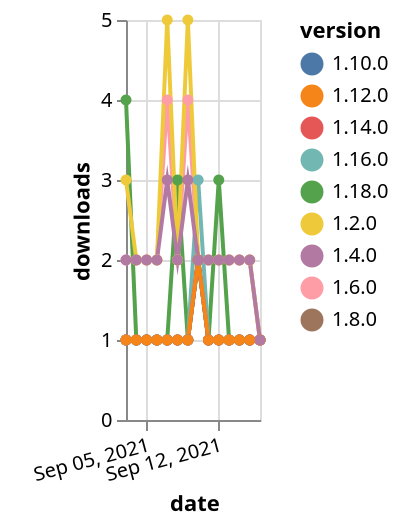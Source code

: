 {"$schema": "https://vega.github.io/schema/vega-lite/v5.json", "description": "A simple bar chart with embedded data.", "data": {"values": [{"date": "2021-09-03", "total": 2478, "delta": 2, "version": "1.6.0"}, {"date": "2021-09-04", "total": 2480, "delta": 2, "version": "1.6.0"}, {"date": "2021-09-05", "total": 2482, "delta": 2, "version": "1.6.0"}, {"date": "2021-09-06", "total": 2484, "delta": 2, "version": "1.6.0"}, {"date": "2021-09-07", "total": 2488, "delta": 4, "version": "1.6.0"}, {"date": "2021-09-08", "total": 2490, "delta": 2, "version": "1.6.0"}, {"date": "2021-09-09", "total": 2494, "delta": 4, "version": "1.6.0"}, {"date": "2021-09-10", "total": 2496, "delta": 2, "version": "1.6.0"}, {"date": "2021-09-11", "total": 2498, "delta": 2, "version": "1.6.0"}, {"date": "2021-09-12", "total": 2500, "delta": 2, "version": "1.6.0"}, {"date": "2021-09-13", "total": 2502, "delta": 2, "version": "1.6.0"}, {"date": "2021-09-14", "total": 2504, "delta": 2, "version": "1.6.0"}, {"date": "2021-09-15", "total": 2506, "delta": 2, "version": "1.6.0"}, {"date": "2021-09-16", "total": 2507, "delta": 1, "version": "1.6.0"}, {"date": "2021-09-03", "total": 134, "delta": 4, "version": "1.18.0"}, {"date": "2021-09-04", "total": 135, "delta": 1, "version": "1.18.0"}, {"date": "2021-09-05", "total": 136, "delta": 1, "version": "1.18.0"}, {"date": "2021-09-06", "total": 137, "delta": 1, "version": "1.18.0"}, {"date": "2021-09-07", "total": 138, "delta": 1, "version": "1.18.0"}, {"date": "2021-09-08", "total": 141, "delta": 3, "version": "1.18.0"}, {"date": "2021-09-09", "total": 142, "delta": 1, "version": "1.18.0"}, {"date": "2021-09-10", "total": 144, "delta": 2, "version": "1.18.0"}, {"date": "2021-09-11", "total": 145, "delta": 1, "version": "1.18.0"}, {"date": "2021-09-12", "total": 148, "delta": 3, "version": "1.18.0"}, {"date": "2021-09-13", "total": 149, "delta": 1, "version": "1.18.0"}, {"date": "2021-09-14", "total": 150, "delta": 1, "version": "1.18.0"}, {"date": "2021-09-15", "total": 151, "delta": 1, "version": "1.18.0"}, {"date": "2021-09-16", "total": 152, "delta": 1, "version": "1.18.0"}, {"date": "2021-09-03", "total": 253, "delta": 1, "version": "1.8.0"}, {"date": "2021-09-04", "total": 254, "delta": 1, "version": "1.8.0"}, {"date": "2021-09-05", "total": 255, "delta": 1, "version": "1.8.0"}, {"date": "2021-09-06", "total": 256, "delta": 1, "version": "1.8.0"}, {"date": "2021-09-07", "total": 257, "delta": 1, "version": "1.8.0"}, {"date": "2021-09-08", "total": 258, "delta": 1, "version": "1.8.0"}, {"date": "2021-09-09", "total": 259, "delta": 1, "version": "1.8.0"}, {"date": "2021-09-10", "total": 261, "delta": 2, "version": "1.8.0"}, {"date": "2021-09-11", "total": 262, "delta": 1, "version": "1.8.0"}, {"date": "2021-09-12", "total": 263, "delta": 1, "version": "1.8.0"}, {"date": "2021-09-13", "total": 264, "delta": 1, "version": "1.8.0"}, {"date": "2021-09-14", "total": 265, "delta": 1, "version": "1.8.0"}, {"date": "2021-09-15", "total": 266, "delta": 1, "version": "1.8.0"}, {"date": "2021-09-16", "total": 267, "delta": 1, "version": "1.8.0"}, {"date": "2021-09-03", "total": 199, "delta": 1, "version": "1.10.0"}, {"date": "2021-09-04", "total": 200, "delta": 1, "version": "1.10.0"}, {"date": "2021-09-05", "total": 201, "delta": 1, "version": "1.10.0"}, {"date": "2021-09-06", "total": 202, "delta": 1, "version": "1.10.0"}, {"date": "2021-09-07", "total": 203, "delta": 1, "version": "1.10.0"}, {"date": "2021-09-08", "total": 204, "delta": 1, "version": "1.10.0"}, {"date": "2021-09-09", "total": 205, "delta": 1, "version": "1.10.0"}, {"date": "2021-09-10", "total": 207, "delta": 2, "version": "1.10.0"}, {"date": "2021-09-11", "total": 208, "delta": 1, "version": "1.10.0"}, {"date": "2021-09-12", "total": 209, "delta": 1, "version": "1.10.0"}, {"date": "2021-09-13", "total": 210, "delta": 1, "version": "1.10.0"}, {"date": "2021-09-14", "total": 211, "delta": 1, "version": "1.10.0"}, {"date": "2021-09-15", "total": 212, "delta": 1, "version": "1.10.0"}, {"date": "2021-09-16", "total": 213, "delta": 1, "version": "1.10.0"}, {"date": "2021-09-03", "total": 200, "delta": 1, "version": "1.16.0"}, {"date": "2021-09-04", "total": 201, "delta": 1, "version": "1.16.0"}, {"date": "2021-09-05", "total": 202, "delta": 1, "version": "1.16.0"}, {"date": "2021-09-06", "total": 203, "delta": 1, "version": "1.16.0"}, {"date": "2021-09-07", "total": 204, "delta": 1, "version": "1.16.0"}, {"date": "2021-09-08", "total": 205, "delta": 1, "version": "1.16.0"}, {"date": "2021-09-09", "total": 206, "delta": 1, "version": "1.16.0"}, {"date": "2021-09-10", "total": 209, "delta": 3, "version": "1.16.0"}, {"date": "2021-09-11", "total": 210, "delta": 1, "version": "1.16.0"}, {"date": "2021-09-12", "total": 211, "delta": 1, "version": "1.16.0"}, {"date": "2021-09-13", "total": 212, "delta": 1, "version": "1.16.0"}, {"date": "2021-09-14", "total": 213, "delta": 1, "version": "1.16.0"}, {"date": "2021-09-15", "total": 214, "delta": 1, "version": "1.16.0"}, {"date": "2021-09-16", "total": 215, "delta": 1, "version": "1.16.0"}, {"date": "2021-09-03", "total": 3571, "delta": 3, "version": "1.2.0"}, {"date": "2021-09-04", "total": 3573, "delta": 2, "version": "1.2.0"}, {"date": "2021-09-05", "total": 3575, "delta": 2, "version": "1.2.0"}, {"date": "2021-09-06", "total": 3577, "delta": 2, "version": "1.2.0"}, {"date": "2021-09-07", "total": 3582, "delta": 5, "version": "1.2.0"}, {"date": "2021-09-08", "total": 3584, "delta": 2, "version": "1.2.0"}, {"date": "2021-09-09", "total": 3589, "delta": 5, "version": "1.2.0"}, {"date": "2021-09-10", "total": 3591, "delta": 2, "version": "1.2.0"}, {"date": "2021-09-11", "total": 3593, "delta": 2, "version": "1.2.0"}, {"date": "2021-09-12", "total": 3595, "delta": 2, "version": "1.2.0"}, {"date": "2021-09-13", "total": 3597, "delta": 2, "version": "1.2.0"}, {"date": "2021-09-14", "total": 3599, "delta": 2, "version": "1.2.0"}, {"date": "2021-09-15", "total": 3601, "delta": 2, "version": "1.2.0"}, {"date": "2021-09-16", "total": 3602, "delta": 1, "version": "1.2.0"}, {"date": "2021-09-03", "total": 171, "delta": 1, "version": "1.14.0"}, {"date": "2021-09-04", "total": 172, "delta": 1, "version": "1.14.0"}, {"date": "2021-09-05", "total": 173, "delta": 1, "version": "1.14.0"}, {"date": "2021-09-06", "total": 174, "delta": 1, "version": "1.14.0"}, {"date": "2021-09-07", "total": 175, "delta": 1, "version": "1.14.0"}, {"date": "2021-09-08", "total": 176, "delta": 1, "version": "1.14.0"}, {"date": "2021-09-09", "total": 177, "delta": 1, "version": "1.14.0"}, {"date": "2021-09-10", "total": 179, "delta": 2, "version": "1.14.0"}, {"date": "2021-09-11", "total": 180, "delta": 1, "version": "1.14.0"}, {"date": "2021-09-12", "total": 181, "delta": 1, "version": "1.14.0"}, {"date": "2021-09-13", "total": 182, "delta": 1, "version": "1.14.0"}, {"date": "2021-09-14", "total": 183, "delta": 1, "version": "1.14.0"}, {"date": "2021-09-15", "total": 184, "delta": 1, "version": "1.14.0"}, {"date": "2021-09-16", "total": 185, "delta": 1, "version": "1.14.0"}, {"date": "2021-09-03", "total": 195, "delta": 1, "version": "1.12.0"}, {"date": "2021-09-04", "total": 196, "delta": 1, "version": "1.12.0"}, {"date": "2021-09-05", "total": 197, "delta": 1, "version": "1.12.0"}, {"date": "2021-09-06", "total": 198, "delta": 1, "version": "1.12.0"}, {"date": "2021-09-07", "total": 199, "delta": 1, "version": "1.12.0"}, {"date": "2021-09-08", "total": 200, "delta": 1, "version": "1.12.0"}, {"date": "2021-09-09", "total": 201, "delta": 1, "version": "1.12.0"}, {"date": "2021-09-10", "total": 203, "delta": 2, "version": "1.12.0"}, {"date": "2021-09-11", "total": 204, "delta": 1, "version": "1.12.0"}, {"date": "2021-09-12", "total": 205, "delta": 1, "version": "1.12.0"}, {"date": "2021-09-13", "total": 206, "delta": 1, "version": "1.12.0"}, {"date": "2021-09-14", "total": 207, "delta": 1, "version": "1.12.0"}, {"date": "2021-09-15", "total": 208, "delta": 1, "version": "1.12.0"}, {"date": "2021-09-16", "total": 209, "delta": 1, "version": "1.12.0"}, {"date": "2021-09-03", "total": 2588, "delta": 2, "version": "1.4.0"}, {"date": "2021-09-04", "total": 2590, "delta": 2, "version": "1.4.0"}, {"date": "2021-09-05", "total": 2592, "delta": 2, "version": "1.4.0"}, {"date": "2021-09-06", "total": 2594, "delta": 2, "version": "1.4.0"}, {"date": "2021-09-07", "total": 2597, "delta": 3, "version": "1.4.0"}, {"date": "2021-09-08", "total": 2599, "delta": 2, "version": "1.4.0"}, {"date": "2021-09-09", "total": 2602, "delta": 3, "version": "1.4.0"}, {"date": "2021-09-10", "total": 2604, "delta": 2, "version": "1.4.0"}, {"date": "2021-09-11", "total": 2606, "delta": 2, "version": "1.4.0"}, {"date": "2021-09-12", "total": 2608, "delta": 2, "version": "1.4.0"}, {"date": "2021-09-13", "total": 2610, "delta": 2, "version": "1.4.0"}, {"date": "2021-09-14", "total": 2612, "delta": 2, "version": "1.4.0"}, {"date": "2021-09-15", "total": 2614, "delta": 2, "version": "1.4.0"}, {"date": "2021-09-16", "total": 2615, "delta": 1, "version": "1.4.0"}]}, "width": "container", "mark": {"type": "line", "point": {"filled": true}}, "encoding": {"x": {"field": "date", "type": "temporal", "timeUnit": "yearmonthdate", "title": "date", "axis": {"labelAngle": -15}}, "y": {"field": "delta", "type": "quantitative", "title": "downloads"}, "color": {"field": "version", "type": "nominal"}, "tooltip": {"field": "delta"}}}
